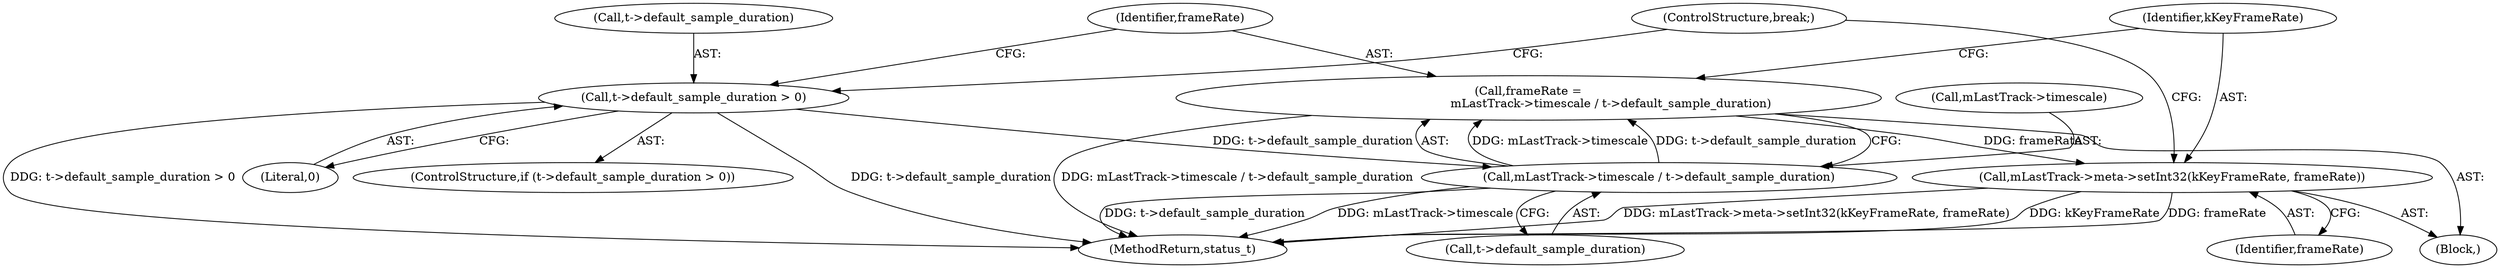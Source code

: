 digraph "0_Android_8a3a2f6ea7defe1a81bb32b3c9f3537f84749b9d@integer" {
"1002457" [label="(Call,frameRate =\n                                            mLastTrack->timescale / t->default_sample_duration)"];
"1002459" [label="(Call,mLastTrack->timescale / t->default_sample_duration)"];
"1002450" [label="(Call,t->default_sample_duration > 0)"];
"1002466" [label="(Call,mLastTrack->meta->setInt32(kKeyFrameRate, frameRate))"];
"1002468" [label="(Identifier,frameRate)"];
"1002451" [label="(Call,t->default_sample_duration)"];
"1002467" [label="(Identifier,kKeyFrameRate)"];
"1002457" [label="(Call,frameRate =\n                                            mLastTrack->timescale / t->default_sample_duration)"];
"1002455" [label="(Block,)"];
"1003923" [label="(MethodReturn,status_t)"];
"1002460" [label="(Call,mLastTrack->timescale)"];
"1002469" [label="(ControlStructure,break;)"];
"1002449" [label="(ControlStructure,if (t->default_sample_duration > 0))"];
"1002459" [label="(Call,mLastTrack->timescale / t->default_sample_duration)"];
"1002454" [label="(Literal,0)"];
"1002450" [label="(Call,t->default_sample_duration > 0)"];
"1002458" [label="(Identifier,frameRate)"];
"1002466" [label="(Call,mLastTrack->meta->setInt32(kKeyFrameRate, frameRate))"];
"1002463" [label="(Call,t->default_sample_duration)"];
"1002457" -> "1002455"  [label="AST: "];
"1002457" -> "1002459"  [label="CFG: "];
"1002458" -> "1002457"  [label="AST: "];
"1002459" -> "1002457"  [label="AST: "];
"1002467" -> "1002457"  [label="CFG: "];
"1002457" -> "1003923"  [label="DDG: mLastTrack->timescale / t->default_sample_duration"];
"1002459" -> "1002457"  [label="DDG: mLastTrack->timescale"];
"1002459" -> "1002457"  [label="DDG: t->default_sample_duration"];
"1002457" -> "1002466"  [label="DDG: frameRate"];
"1002459" -> "1002463"  [label="CFG: "];
"1002460" -> "1002459"  [label="AST: "];
"1002463" -> "1002459"  [label="AST: "];
"1002459" -> "1003923"  [label="DDG: t->default_sample_duration"];
"1002459" -> "1003923"  [label="DDG: mLastTrack->timescale"];
"1002450" -> "1002459"  [label="DDG: t->default_sample_duration"];
"1002450" -> "1002449"  [label="AST: "];
"1002450" -> "1002454"  [label="CFG: "];
"1002451" -> "1002450"  [label="AST: "];
"1002454" -> "1002450"  [label="AST: "];
"1002458" -> "1002450"  [label="CFG: "];
"1002469" -> "1002450"  [label="CFG: "];
"1002450" -> "1003923"  [label="DDG: t->default_sample_duration"];
"1002450" -> "1003923"  [label="DDG: t->default_sample_duration > 0"];
"1002466" -> "1002455"  [label="AST: "];
"1002466" -> "1002468"  [label="CFG: "];
"1002467" -> "1002466"  [label="AST: "];
"1002468" -> "1002466"  [label="AST: "];
"1002469" -> "1002466"  [label="CFG: "];
"1002466" -> "1003923"  [label="DDG: mLastTrack->meta->setInt32(kKeyFrameRate, frameRate)"];
"1002466" -> "1003923"  [label="DDG: kKeyFrameRate"];
"1002466" -> "1003923"  [label="DDG: frameRate"];
}
